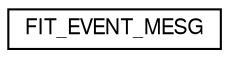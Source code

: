 digraph "Graphical Class Hierarchy"
{
  edge [fontname="FreeSans",fontsize="10",labelfontname="FreeSans",labelfontsize="10"];
  node [fontname="FreeSans",fontsize="10",shape=record];
  rankdir="LR";
  Node1 [label="FIT_EVENT_MESG",height=0.2,width=0.4,color="black", fillcolor="white", style="filled",URL="$struct_f_i_t___e_v_e_n_t___m_e_s_g.html"];
}

